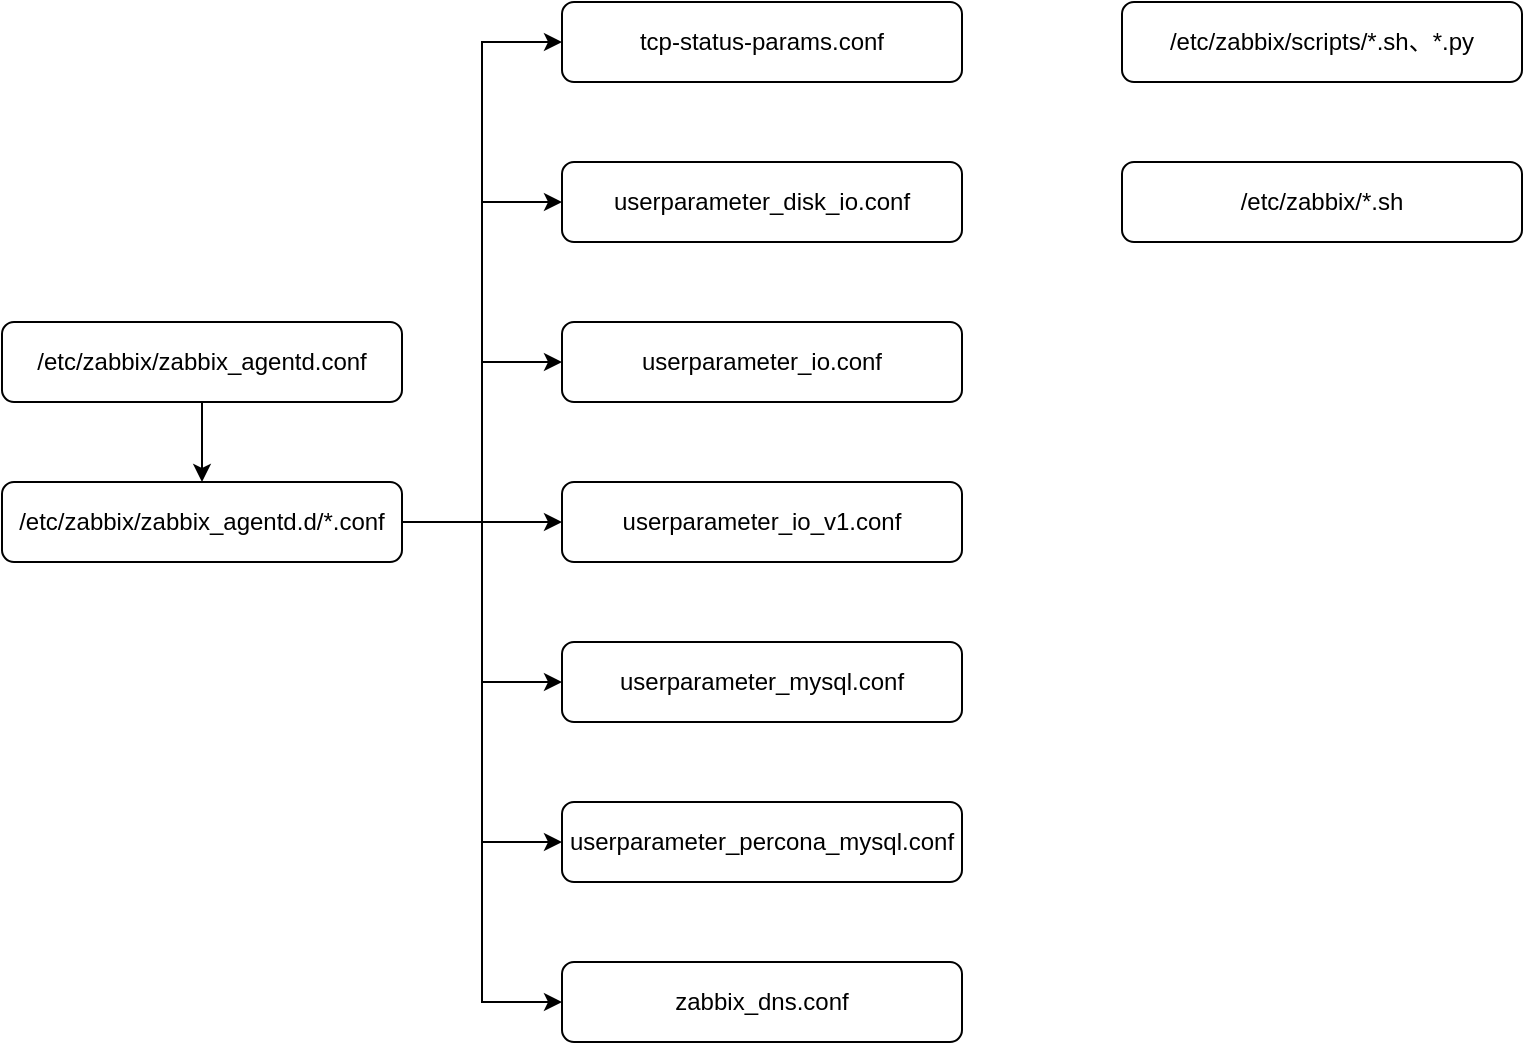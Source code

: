 <mxfile version="10.5.3" type="github"><diagram id="YcvF90TACFpCURTKJDwp" name="Page-1"><mxGraphModel dx="1102" dy="754" grid="1" gridSize="10" guides="1" tooltips="1" connect="1" arrows="1" fold="1" page="1" pageScale="1" pageWidth="827" pageHeight="1169" math="0" shadow="0"><root><mxCell id="0"/><mxCell id="1" parent="0"/><mxCell id="WXE_iapMg0Y8V585iNJN-3" style="edgeStyle=orthogonalEdgeStyle;rounded=0;orthogonalLoop=1;jettySize=auto;html=1;entryX=0.5;entryY=0;entryDx=0;entryDy=0;" parent="1" source="WXE_iapMg0Y8V585iNJN-1" target="WXE_iapMg0Y8V585iNJN-2" edge="1"><mxGeometry relative="1" as="geometry"/></mxCell><mxCell id="WXE_iapMg0Y8V585iNJN-1" value="/etc/zabbix/zabbix_agentd.conf" style="rounded=1;whiteSpace=wrap;html=1;" parent="1" vertex="1"><mxGeometry x="40" y="320" width="200" height="40" as="geometry"/></mxCell><mxCell id="hj1YLD_7xn5gk5VAPNd9-12" style="edgeStyle=orthogonalEdgeStyle;rounded=0;orthogonalLoop=1;jettySize=auto;html=1;entryX=0;entryY=0.5;entryDx=0;entryDy=0;" edge="1" parent="1" source="WXE_iapMg0Y8V585iNJN-2" target="hj1YLD_7xn5gk5VAPNd9-5"><mxGeometry relative="1" as="geometry"/></mxCell><mxCell id="hj1YLD_7xn5gk5VAPNd9-13" style="edgeStyle=orthogonalEdgeStyle;rounded=0;orthogonalLoop=1;jettySize=auto;html=1;entryX=0;entryY=0.5;entryDx=0;entryDy=0;" edge="1" parent="1" source="WXE_iapMg0Y8V585iNJN-2" target="hj1YLD_7xn5gk5VAPNd9-6"><mxGeometry relative="1" as="geometry"/></mxCell><mxCell id="hj1YLD_7xn5gk5VAPNd9-14" style="edgeStyle=orthogonalEdgeStyle;rounded=0;orthogonalLoop=1;jettySize=auto;html=1;entryX=0;entryY=0.5;entryDx=0;entryDy=0;" edge="1" parent="1" source="WXE_iapMg0Y8V585iNJN-2" target="hj1YLD_7xn5gk5VAPNd9-7"><mxGeometry relative="1" as="geometry"/></mxCell><mxCell id="hj1YLD_7xn5gk5VAPNd9-15" style="edgeStyle=orthogonalEdgeStyle;rounded=0;orthogonalLoop=1;jettySize=auto;html=1;entryX=0;entryY=0.5;entryDx=0;entryDy=0;" edge="1" parent="1" source="WXE_iapMg0Y8V585iNJN-2" target="hj1YLD_7xn5gk5VAPNd9-8"><mxGeometry relative="1" as="geometry"/></mxCell><mxCell id="hj1YLD_7xn5gk5VAPNd9-16" style="edgeStyle=orthogonalEdgeStyle;rounded=0;orthogonalLoop=1;jettySize=auto;html=1;entryX=0;entryY=0.5;entryDx=0;entryDy=0;" edge="1" parent="1" source="WXE_iapMg0Y8V585iNJN-2" target="hj1YLD_7xn5gk5VAPNd9-9"><mxGeometry relative="1" as="geometry"/></mxCell><mxCell id="hj1YLD_7xn5gk5VAPNd9-17" style="edgeStyle=orthogonalEdgeStyle;rounded=0;orthogonalLoop=1;jettySize=auto;html=1;entryX=0;entryY=0.5;entryDx=0;entryDy=0;" edge="1" parent="1" source="WXE_iapMg0Y8V585iNJN-2" target="hj1YLD_7xn5gk5VAPNd9-10"><mxGeometry relative="1" as="geometry"/></mxCell><mxCell id="hj1YLD_7xn5gk5VAPNd9-18" style="edgeStyle=orthogonalEdgeStyle;rounded=0;orthogonalLoop=1;jettySize=auto;html=1;entryX=0;entryY=0.5;entryDx=0;entryDy=0;" edge="1" parent="1" source="WXE_iapMg0Y8V585iNJN-2" target="hj1YLD_7xn5gk5VAPNd9-11"><mxGeometry relative="1" as="geometry"/></mxCell><mxCell id="WXE_iapMg0Y8V585iNJN-2" value="/etc/zabbix/zabbix_agentd.d/*.conf" style="rounded=1;whiteSpace=wrap;html=1;" parent="1" vertex="1"><mxGeometry x="40" y="400" width="200" height="40" as="geometry"/></mxCell><mxCell id="hj1YLD_7xn5gk5VAPNd9-1" value="/etc/zabbix/scripts/*.sh、*.py" style="rounded=1;whiteSpace=wrap;html=1;" vertex="1" parent="1"><mxGeometry x="600" y="160" width="200" height="40" as="geometry"/></mxCell><mxCell id="hj1YLD_7xn5gk5VAPNd9-3" value="/etc/zabbix/*.sh" style="rounded=1;whiteSpace=wrap;html=1;" vertex="1" parent="1"><mxGeometry x="600" y="240" width="200" height="40" as="geometry"/></mxCell><mxCell id="hj1YLD_7xn5gk5VAPNd9-5" value="tcp-status-params.conf" style="rounded=1;whiteSpace=wrap;html=1;" vertex="1" parent="1"><mxGeometry x="320" y="160" width="200" height="40" as="geometry"/></mxCell><mxCell id="hj1YLD_7xn5gk5VAPNd9-6" value="userparameter_disk_io.conf" style="rounded=1;whiteSpace=wrap;html=1;" vertex="1" parent="1"><mxGeometry x="320" y="240" width="200" height="40" as="geometry"/></mxCell><mxCell id="hj1YLD_7xn5gk5VAPNd9-7" value="userparameter_io.conf" style="rounded=1;whiteSpace=wrap;html=1;" vertex="1" parent="1"><mxGeometry x="320" y="320" width="200" height="40" as="geometry"/></mxCell><mxCell id="hj1YLD_7xn5gk5VAPNd9-8" value="userparameter_io_v1.conf" style="rounded=1;whiteSpace=wrap;html=1;" vertex="1" parent="1"><mxGeometry x="320" y="400" width="200" height="40" as="geometry"/></mxCell><mxCell id="hj1YLD_7xn5gk5VAPNd9-9" value="userparameter_mysql.conf" style="rounded=1;whiteSpace=wrap;html=1;" vertex="1" parent="1"><mxGeometry x="320" y="480" width="200" height="40" as="geometry"/></mxCell><mxCell id="hj1YLD_7xn5gk5VAPNd9-10" value="userparameter_percona_mysql.conf" style="rounded=1;whiteSpace=wrap;html=1;" vertex="1" parent="1"><mxGeometry x="320" y="560" width="200" height="40" as="geometry"/></mxCell><mxCell id="hj1YLD_7xn5gk5VAPNd9-11" value="zabbix_dns.conf" style="rounded=1;whiteSpace=wrap;html=1;" vertex="1" parent="1"><mxGeometry x="320" y="640" width="200" height="40" as="geometry"/></mxCell></root></mxGraphModel></diagram></mxfile>